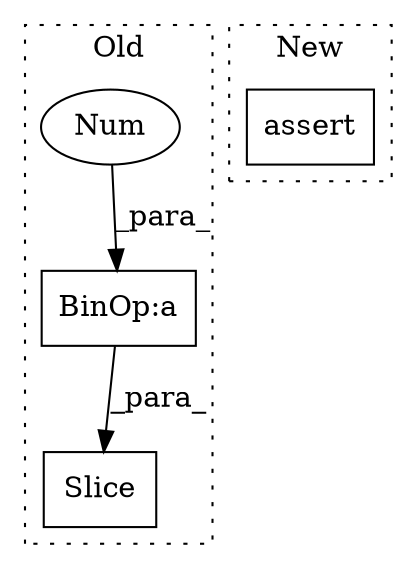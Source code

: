 digraph G {
subgraph cluster0 {
1 [label="Slice" a="80" s="7025" l="17" shape="box"];
3 [label="BinOp:a" a="82" s="6330" l="3" shape="box"];
4 [label="Num" a="76" s="6333" l="1" shape="ellipse"];
label = "Old";
style="dotted";
}
subgraph cluster1 {
2 [label="assert" a="65" s="8064" l="7" shape="box"];
label = "New";
style="dotted";
}
3 -> 1 [label="_para_"];
4 -> 3 [label="_para_"];
}